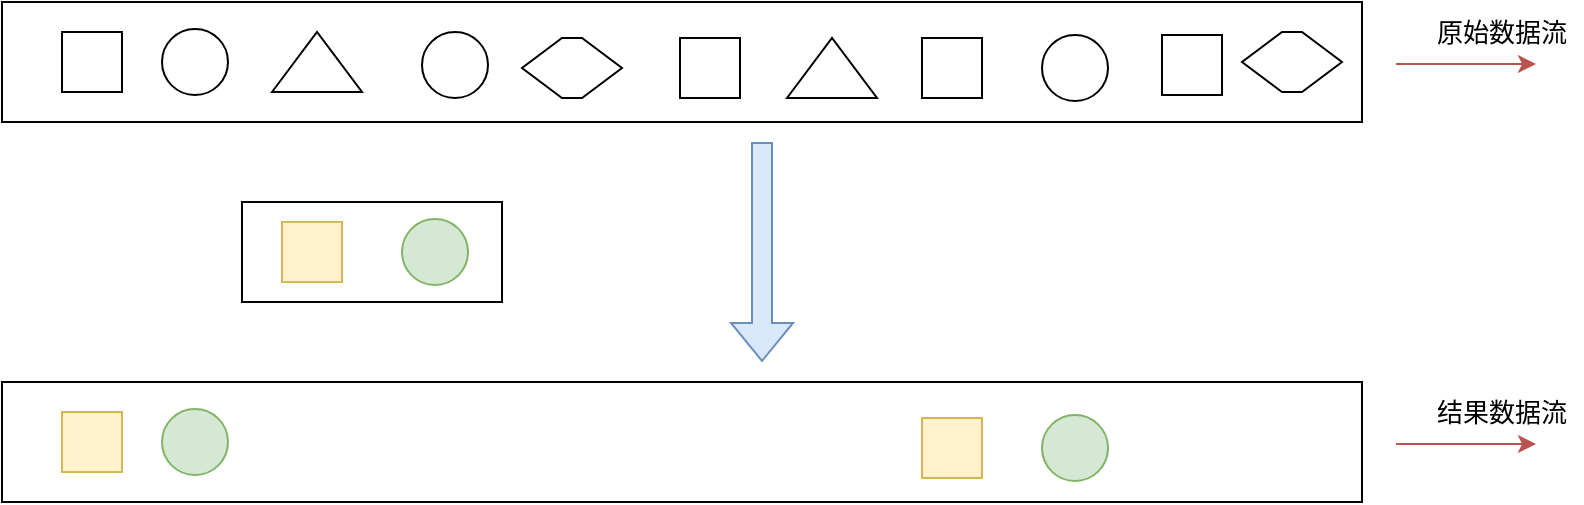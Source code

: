 <mxfile version="22.0.3" type="device">
  <diagram name="介绍" id="eHptPl7ec1DRA1eFj_Ie">
    <mxGraphModel dx="954" dy="625" grid="1" gridSize="10" guides="1" tooltips="1" connect="1" arrows="1" fold="1" page="0" pageScale="1" pageWidth="827" pageHeight="1169" math="0" shadow="0">
      <root>
        <mxCell id="0" />
        <mxCell id="1" parent="0" />
        <mxCell id="8eACT7YjQobG7R3fsnDe-1" value="" style="rounded=0;whiteSpace=wrap;html=1;fontFamily=Comic Sans MS;fontSize=13;" vertex="1" parent="1">
          <mxGeometry x="60" y="90" width="680" height="60" as="geometry" />
        </mxCell>
        <mxCell id="8eACT7YjQobG7R3fsnDe-2" value="" style="rounded=0;whiteSpace=wrap;html=1;fontFamily=Comic Sans MS;fontSize=13;" vertex="1" parent="1">
          <mxGeometry x="90" y="105" width="30" height="30" as="geometry" />
        </mxCell>
        <mxCell id="8eACT7YjQobG7R3fsnDe-3" value="" style="ellipse;whiteSpace=wrap;html=1;aspect=fixed;fontFamily=Comic Sans MS;fontSize=13;" vertex="1" parent="1">
          <mxGeometry x="140" y="103.5" width="33" height="33" as="geometry" />
        </mxCell>
        <mxCell id="8eACT7YjQobG7R3fsnDe-4" value="" style="triangle;whiteSpace=wrap;html=1;rotation=-90;fontFamily=Comic Sans MS;fontSize=13;" vertex="1" parent="1">
          <mxGeometry x="202.5" y="97.5" width="30" height="45" as="geometry" />
        </mxCell>
        <mxCell id="8eACT7YjQobG7R3fsnDe-5" value="" style="shape=hexagon;perimeter=hexagonPerimeter2;whiteSpace=wrap;html=1;fixedSize=1;fontFamily=Comic Sans MS;fontSize=13;" vertex="1" parent="1">
          <mxGeometry x="320" y="108" width="50" height="30" as="geometry" />
        </mxCell>
        <mxCell id="8eACT7YjQobG7R3fsnDe-6" value="" style="ellipse;whiteSpace=wrap;html=1;aspect=fixed;fontFamily=Comic Sans MS;fontSize=13;" vertex="1" parent="1">
          <mxGeometry x="270" y="105" width="33" height="33" as="geometry" />
        </mxCell>
        <mxCell id="8eACT7YjQobG7R3fsnDe-7" value="" style="rounded=0;whiteSpace=wrap;html=1;fontFamily=Comic Sans MS;fontSize=13;" vertex="1" parent="1">
          <mxGeometry x="399" y="108" width="30" height="30" as="geometry" />
        </mxCell>
        <mxCell id="8eACT7YjQobG7R3fsnDe-8" value="" style="triangle;whiteSpace=wrap;html=1;rotation=-90;fontFamily=Comic Sans MS;fontSize=13;" vertex="1" parent="1">
          <mxGeometry x="460" y="100.5" width="30" height="45" as="geometry" />
        </mxCell>
        <mxCell id="8eACT7YjQobG7R3fsnDe-9" value="" style="rounded=0;whiteSpace=wrap;html=1;fontFamily=Comic Sans MS;fontSize=13;" vertex="1" parent="1">
          <mxGeometry x="520" y="108" width="30" height="30" as="geometry" />
        </mxCell>
        <mxCell id="8eACT7YjQobG7R3fsnDe-10" value="" style="ellipse;whiteSpace=wrap;html=1;aspect=fixed;fontFamily=Comic Sans MS;fontSize=13;" vertex="1" parent="1">
          <mxGeometry x="580" y="106.5" width="33" height="33" as="geometry" />
        </mxCell>
        <mxCell id="8eACT7YjQobG7R3fsnDe-11" value="" style="rounded=0;whiteSpace=wrap;html=1;fontFamily=Comic Sans MS;fontSize=13;" vertex="1" parent="1">
          <mxGeometry x="640" y="106.5" width="30" height="30" as="geometry" />
        </mxCell>
        <mxCell id="8eACT7YjQobG7R3fsnDe-12" value="" style="shape=hexagon;perimeter=hexagonPerimeter2;whiteSpace=wrap;html=1;fixedSize=1;fontFamily=Comic Sans MS;fontSize=13;" vertex="1" parent="1">
          <mxGeometry x="680" y="105" width="50" height="30" as="geometry" />
        </mxCell>
        <mxCell id="8eACT7YjQobG7R3fsnDe-14" value="" style="endArrow=classic;html=1;rounded=0;fillColor=#f8cecc;strokeColor=#b85450;fontFamily=Comic Sans MS;fontSize=13;" edge="1" parent="1">
          <mxGeometry width="50" height="50" relative="1" as="geometry">
            <mxPoint x="757" y="121" as="sourcePoint" />
            <mxPoint x="827" y="121" as="targetPoint" />
          </mxGeometry>
        </mxCell>
        <mxCell id="8eACT7YjQobG7R3fsnDe-15" value="原始数据流" style="text;html=1;strokeColor=none;fillColor=none;align=center;verticalAlign=middle;whiteSpace=wrap;rounded=0;fontFamily=Comic Sans MS;fontSize=13;" vertex="1" parent="1">
          <mxGeometry x="770" y="90" width="80" height="30" as="geometry" />
        </mxCell>
        <mxCell id="8eACT7YjQobG7R3fsnDe-16" value="" style="shape=flexArrow;endArrow=classic;html=1;rounded=0;fillColor=#dae8fc;strokeColor=#6c8ebf;" edge="1" parent="1">
          <mxGeometry width="50" height="50" relative="1" as="geometry">
            <mxPoint x="440" y="160" as="sourcePoint" />
            <mxPoint x="440" y="270" as="targetPoint" />
          </mxGeometry>
        </mxCell>
        <mxCell id="8eACT7YjQobG7R3fsnDe-17" value="" style="rounded=0;whiteSpace=wrap;html=1;" vertex="1" parent="1">
          <mxGeometry x="180" y="190" width="130" height="50" as="geometry" />
        </mxCell>
        <mxCell id="8eACT7YjQobG7R3fsnDe-18" value="" style="rounded=0;whiteSpace=wrap;html=1;fontFamily=Comic Sans MS;fontSize=13;fillColor=#fff2cc;strokeColor=#d6b656;" vertex="1" parent="1">
          <mxGeometry x="200" y="200" width="30" height="30" as="geometry" />
        </mxCell>
        <mxCell id="8eACT7YjQobG7R3fsnDe-20" value="" style="ellipse;whiteSpace=wrap;html=1;aspect=fixed;fontFamily=Comic Sans MS;fontSize=13;fillColor=#d5e8d4;strokeColor=#82b366;" vertex="1" parent="1">
          <mxGeometry x="260" y="198.5" width="33" height="33" as="geometry" />
        </mxCell>
        <mxCell id="8eACT7YjQobG7R3fsnDe-21" value="" style="rounded=0;whiteSpace=wrap;html=1;fontFamily=Comic Sans MS;fontSize=13;" vertex="1" parent="1">
          <mxGeometry x="60" y="280" width="680" height="60" as="geometry" />
        </mxCell>
        <mxCell id="8eACT7YjQobG7R3fsnDe-22" value="" style="rounded=0;whiteSpace=wrap;html=1;fontFamily=Comic Sans MS;fontSize=13;fillColor=#fff2cc;strokeColor=#d6b656;" vertex="1" parent="1">
          <mxGeometry x="90" y="295" width="30" height="30" as="geometry" />
        </mxCell>
        <mxCell id="8eACT7YjQobG7R3fsnDe-23" value="" style="ellipse;whiteSpace=wrap;html=1;aspect=fixed;fontFamily=Comic Sans MS;fontSize=13;fillColor=#d5e8d4;strokeColor=#82b366;" vertex="1" parent="1">
          <mxGeometry x="140" y="293.5" width="33" height="33" as="geometry" />
        </mxCell>
        <mxCell id="8eACT7YjQobG7R3fsnDe-29" value="" style="rounded=0;whiteSpace=wrap;html=1;fontFamily=Comic Sans MS;fontSize=13;fillColor=#fff2cc;strokeColor=#d6b656;" vertex="1" parent="1">
          <mxGeometry x="520" y="298" width="30" height="30" as="geometry" />
        </mxCell>
        <mxCell id="8eACT7YjQobG7R3fsnDe-30" value="" style="ellipse;whiteSpace=wrap;html=1;aspect=fixed;fontFamily=Comic Sans MS;fontSize=13;fillColor=#d5e8d4;strokeColor=#82b366;" vertex="1" parent="1">
          <mxGeometry x="580" y="296.5" width="33" height="33" as="geometry" />
        </mxCell>
        <mxCell id="8eACT7YjQobG7R3fsnDe-33" value="" style="endArrow=classic;html=1;rounded=0;fillColor=#f8cecc;strokeColor=#b85450;fontFamily=Comic Sans MS;fontSize=13;" edge="1" parent="1">
          <mxGeometry width="50" height="50" relative="1" as="geometry">
            <mxPoint x="757" y="311" as="sourcePoint" />
            <mxPoint x="827" y="311" as="targetPoint" />
          </mxGeometry>
        </mxCell>
        <mxCell id="8eACT7YjQobG7R3fsnDe-34" value="结果数据流" style="text;html=1;strokeColor=none;fillColor=none;align=center;verticalAlign=middle;whiteSpace=wrap;rounded=0;fontFamily=Comic Sans MS;fontSize=13;" vertex="1" parent="1">
          <mxGeometry x="770" y="280" width="80" height="30" as="geometry" />
        </mxCell>
      </root>
    </mxGraphModel>
  </diagram>
</mxfile>
